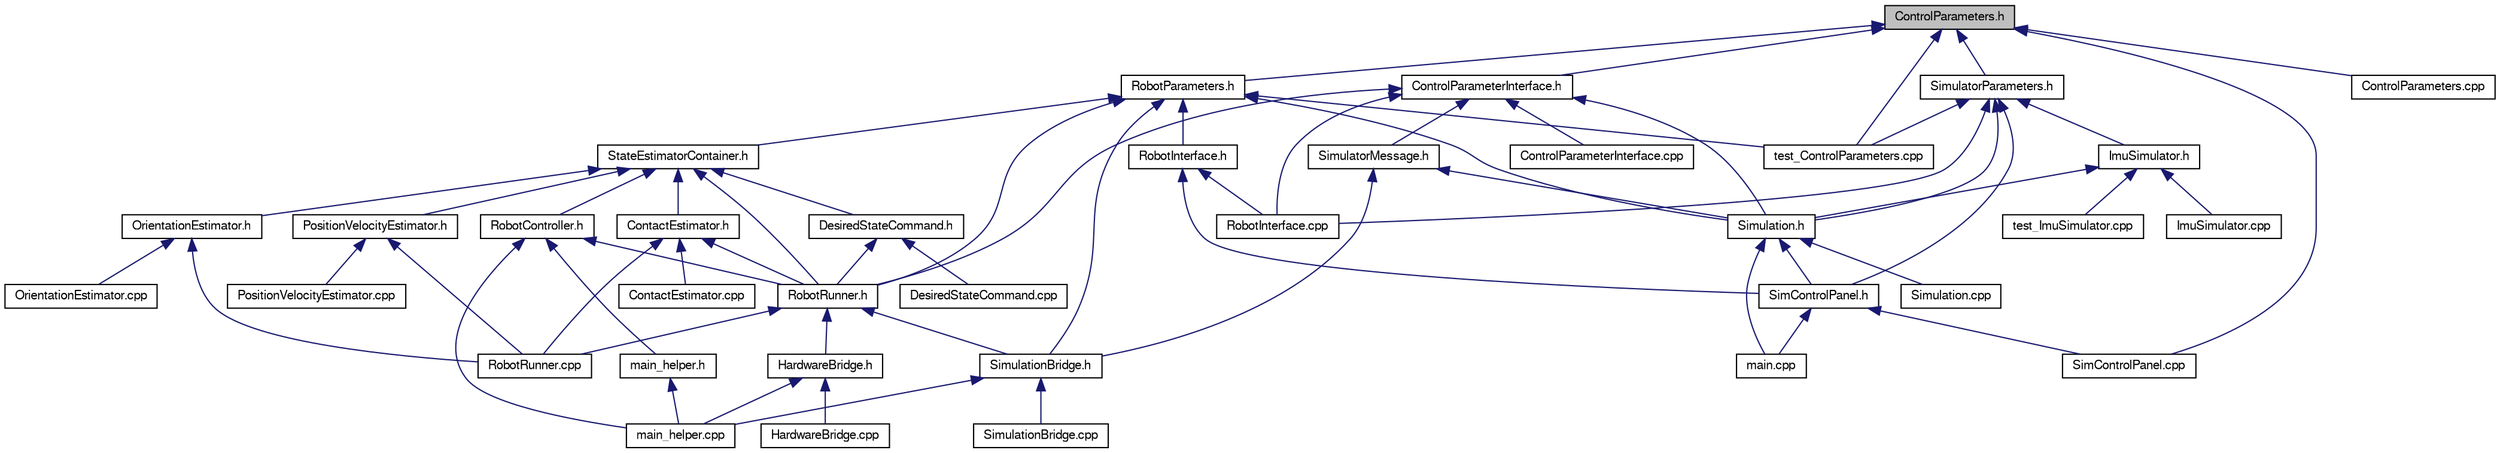 digraph "ControlParameters.h"
{
  edge [fontname="FreeSans",fontsize="10",labelfontname="FreeSans",labelfontsize="10"];
  node [fontname="FreeSans",fontsize="10",shape=record];
  Node1 [label="ControlParameters.h",height=0.2,width=0.4,color="black", fillcolor="grey75", style="filled", fontcolor="black"];
  Node1 -> Node2 [dir="back",color="midnightblue",fontsize="10",style="solid",fontname="FreeSans"];
  Node2 [label="ControlParameterInterface.h",height=0.2,width=0.4,color="black", fillcolor="white", style="filled",URL="$d6/de9/_control_parameter_interface_8h.html",tooltip="Types to allow remote access of control parameters, for use with LCM/Shared memory. "];
  Node2 -> Node3 [dir="back",color="midnightblue",fontsize="10",style="solid",fontname="FreeSans"];
  Node3 [label="SimulatorMessage.h",height=0.2,width=0.4,color="black", fillcolor="white", style="filled",URL="$d1/db1/_simulator_message_8h.html",tooltip="Messages sent to/from the development simulator. "];
  Node3 -> Node4 [dir="back",color="midnightblue",fontsize="10",style="solid",fontname="FreeSans"];
  Node4 [label="SimulationBridge.h",height=0.2,width=0.4,color="black", fillcolor="white", style="filled",URL="$db/d55/_simulation_bridge_8h.html"];
  Node4 -> Node5 [dir="back",color="midnightblue",fontsize="10",style="solid",fontname="FreeSans"];
  Node5 [label="main_helper.cpp",height=0.2,width=0.4,color="black", fillcolor="white", style="filled",URL="$d3/dfa/main__helper_8cpp.html"];
  Node4 -> Node6 [dir="back",color="midnightblue",fontsize="10",style="solid",fontname="FreeSans"];
  Node6 [label="SimulationBridge.cpp",height=0.2,width=0.4,color="black", fillcolor="white", style="filled",URL="$dc/da6/_simulation_bridge_8cpp.html"];
  Node3 -> Node7 [dir="back",color="midnightblue",fontsize="10",style="solid",fontname="FreeSans"];
  Node7 [label="Simulation.h",height=0.2,width=0.4,color="black", fillcolor="white", style="filled",URL="$d2/ded/_simulation_8h.html",tooltip="Main simulation class. "];
  Node7 -> Node8 [dir="back",color="midnightblue",fontsize="10",style="solid",fontname="FreeSans"];
  Node8 [label="SimControlPanel.h",height=0.2,width=0.4,color="black", fillcolor="white", style="filled",URL="$d7/dab/_sim_control_panel_8h.html",tooltip="QT gui for the simulator. "];
  Node8 -> Node9 [dir="back",color="midnightblue",fontsize="10",style="solid",fontname="FreeSans"];
  Node9 [label="main.cpp",height=0.2,width=0.4,color="black", fillcolor="white", style="filled",URL="$df/d0a/main_8cpp.html",tooltip="Main Function for the robot program. "];
  Node8 -> Node10 [dir="back",color="midnightblue",fontsize="10",style="solid",fontname="FreeSans"];
  Node10 [label="SimControlPanel.cpp",height=0.2,width=0.4,color="black", fillcolor="white", style="filled",URL="$d8/dcd/_sim_control_panel_8cpp.html"];
  Node7 -> Node9 [dir="back",color="midnightblue",fontsize="10",style="solid",fontname="FreeSans"];
  Node7 -> Node11 [dir="back",color="midnightblue",fontsize="10",style="solid",fontname="FreeSans"];
  Node11 [label="Simulation.cpp",height=0.2,width=0.4,color="black", fillcolor="white", style="filled",URL="$db/d98/_simulation_8cpp.html"];
  Node2 -> Node12 [dir="back",color="midnightblue",fontsize="10",style="solid",fontname="FreeSans"];
  Node12 [label="ControlParameterInterface.cpp",height=0.2,width=0.4,color="black", fillcolor="white", style="filled",URL="$d9/dd2/_control_parameter_interface_8cpp.html"];
  Node2 -> Node13 [dir="back",color="midnightblue",fontsize="10",style="solid",fontname="FreeSans"];
  Node13 [label="RobotRunner.h",height=0.2,width=0.4,color="black", fillcolor="white", style="filled",URL="$d3/d41/_robot_runner_8h.html",tooltip="Common framework for running robot controllers. This code is a common interface between control code ..."];
  Node13 -> Node14 [dir="back",color="midnightblue",fontsize="10",style="solid",fontname="FreeSans"];
  Node14 [label="HardwareBridge.h",height=0.2,width=0.4,color="black", fillcolor="white", style="filled",URL="$d6/dd5/_hardware_bridge_8h.html",tooltip="Interface between robot code and robot hardware. "];
  Node14 -> Node15 [dir="back",color="midnightblue",fontsize="10",style="solid",fontname="FreeSans"];
  Node15 [label="HardwareBridge.cpp",height=0.2,width=0.4,color="black", fillcolor="white", style="filled",URL="$d9/da0/_hardware_bridge_8cpp.html"];
  Node14 -> Node5 [dir="back",color="midnightblue",fontsize="10",style="solid",fontname="FreeSans"];
  Node13 -> Node4 [dir="back",color="midnightblue",fontsize="10",style="solid",fontname="FreeSans"];
  Node13 -> Node16 [dir="back",color="midnightblue",fontsize="10",style="solid",fontname="FreeSans"];
  Node16 [label="RobotRunner.cpp",height=0.2,width=0.4,color="black", fillcolor="white", style="filled",URL="$db/d28/_robot_runner_8cpp.html"];
  Node2 -> Node7 [dir="back",color="midnightblue",fontsize="10",style="solid",fontname="FreeSans"];
  Node2 -> Node17 [dir="back",color="midnightblue",fontsize="10",style="solid",fontname="FreeSans"];
  Node17 [label="RobotInterface.cpp",height=0.2,width=0.4,color="black", fillcolor="white", style="filled",URL="$dd/d4a/_robot_interface_8cpp.html"];
  Node1 -> Node18 [dir="back",color="midnightblue",fontsize="10",style="solid",fontname="FreeSans"];
  Node18 [label="RobotParameters.h",height=0.2,width=0.4,color="black", fillcolor="white", style="filled",URL="$d9/d53/_robot_parameters_8h.html"];
  Node18 -> Node19 [dir="back",color="midnightblue",fontsize="10",style="solid",fontname="FreeSans"];
  Node19 [label="StateEstimatorContainer.h",height=0.2,width=0.4,color="black", fillcolor="white", style="filled",URL="$d8/d87/_state_estimator_container_8h.html"];
  Node19 -> Node20 [dir="back",color="midnightblue",fontsize="10",style="solid",fontname="FreeSans"];
  Node20 [label="ContactEstimator.h",height=0.2,width=0.4,color="black", fillcolor="white", style="filled",URL="$db/d94/_contact_estimator_8h.html",tooltip="All Contact Estimation Algorithms. "];
  Node20 -> Node21 [dir="back",color="midnightblue",fontsize="10",style="solid",fontname="FreeSans"];
  Node21 [label="ContactEstimator.cpp",height=0.2,width=0.4,color="black", fillcolor="white", style="filled",URL="$d1/dfb/_contact_estimator_8cpp.html",tooltip="All Contact Estimation Algorithms. "];
  Node20 -> Node13 [dir="back",color="midnightblue",fontsize="10",style="solid",fontname="FreeSans"];
  Node20 -> Node16 [dir="back",color="midnightblue",fontsize="10",style="solid",fontname="FreeSans"];
  Node19 -> Node22 [dir="back",color="midnightblue",fontsize="10",style="solid",fontname="FreeSans"];
  Node22 [label="DesiredStateCommand.h",height=0.2,width=0.4,color="black", fillcolor="white", style="filled",URL="$d8/dfc/_desired_state_command_8h.html"];
  Node22 -> Node23 [dir="back",color="midnightblue",fontsize="10",style="solid",fontname="FreeSans"];
  Node23 [label="DesiredStateCommand.cpp",height=0.2,width=0.4,color="black", fillcolor="white", style="filled",URL="$d3/d4e/_desired_state_command_8cpp.html"];
  Node22 -> Node13 [dir="back",color="midnightblue",fontsize="10",style="solid",fontname="FreeSans"];
  Node19 -> Node24 [dir="back",color="midnightblue",fontsize="10",style="solid",fontname="FreeSans"];
  Node24 [label="OrientationEstimator.h",height=0.2,width=0.4,color="black", fillcolor="white", style="filled",URL="$dd/df4/_orientation_estimator_8h.html",tooltip="All Orientation Estimation Algorithms. "];
  Node24 -> Node25 [dir="back",color="midnightblue",fontsize="10",style="solid",fontname="FreeSans"];
  Node25 [label="OrientationEstimator.cpp",height=0.2,width=0.4,color="black", fillcolor="white", style="filled",URL="$d8/d63/_orientation_estimator_8cpp.html"];
  Node24 -> Node16 [dir="back",color="midnightblue",fontsize="10",style="solid",fontname="FreeSans"];
  Node19 -> Node26 [dir="back",color="midnightblue",fontsize="10",style="solid",fontname="FreeSans"];
  Node26 [label="PositionVelocityEstimator.h",height=0.2,width=0.4,color="black", fillcolor="white", style="filled",URL="$df/ddd/_position_velocity_estimator_8h.html",tooltip="All State Estimation Algorithms. "];
  Node26 -> Node27 [dir="back",color="midnightblue",fontsize="10",style="solid",fontname="FreeSans"];
  Node27 [label="PositionVelocityEstimator.cpp",height=0.2,width=0.4,color="black", fillcolor="white", style="filled",URL="$d6/d39/_position_velocity_estimator_8cpp.html"];
  Node26 -> Node16 [dir="back",color="midnightblue",fontsize="10",style="solid",fontname="FreeSans"];
  Node19 -> Node13 [dir="back",color="midnightblue",fontsize="10",style="solid",fontname="FreeSans"];
  Node19 -> Node28 [dir="back",color="midnightblue",fontsize="10",style="solid",fontname="FreeSans"];
  Node28 [label="RobotController.h",height=0.2,width=0.4,color="black", fillcolor="white", style="filled",URL="$d3/dff/_robot_controller_8h.html"];
  Node28 -> Node13 [dir="back",color="midnightblue",fontsize="10",style="solid",fontname="FreeSans"];
  Node28 -> Node29 [dir="back",color="midnightblue",fontsize="10",style="solid",fontname="FreeSans"];
  Node29 [label="main_helper.h",height=0.2,width=0.4,color="black", fillcolor="white", style="filled",URL="$d6/da5/main__helper_8h.html"];
  Node29 -> Node5 [dir="back",color="midnightblue",fontsize="10",style="solid",fontname="FreeSans"];
  Node28 -> Node5 [dir="back",color="midnightblue",fontsize="10",style="solid",fontname="FreeSans"];
  Node18 -> Node30 [dir="back",color="midnightblue",fontsize="10",style="solid",fontname="FreeSans"];
  Node30 [label="test_ControlParameters.cpp",height=0.2,width=0.4,color="black", fillcolor="white", style="filled",URL="$db/d74/test___control_parameters_8cpp.html"];
  Node18 -> Node13 [dir="back",color="midnightblue",fontsize="10",style="solid",fontname="FreeSans"];
  Node18 -> Node4 [dir="back",color="midnightblue",fontsize="10",style="solid",fontname="FreeSans"];
  Node18 -> Node31 [dir="back",color="midnightblue",fontsize="10",style="solid",fontname="FreeSans"];
  Node31 [label="RobotInterface.h",height=0.2,width=0.4,color="black", fillcolor="white", style="filled",URL="$d4/df6/_robot_interface_8h.html",tooltip="Interface between simulator and hardware using LCM. "];
  Node31 -> Node8 [dir="back",color="midnightblue",fontsize="10",style="solid",fontname="FreeSans"];
  Node31 -> Node17 [dir="back",color="midnightblue",fontsize="10",style="solid",fontname="FreeSans"];
  Node18 -> Node7 [dir="back",color="midnightblue",fontsize="10",style="solid",fontname="FreeSans"];
  Node1 -> Node32 [dir="back",color="midnightblue",fontsize="10",style="solid",fontname="FreeSans"];
  Node32 [label="SimulatorParameters.h",height=0.2,width=0.4,color="black", fillcolor="white", style="filled",URL="$d2/dc1/_simulator_parameters_8h.html"];
  Node32 -> Node33 [dir="back",color="midnightblue",fontsize="10",style="solid",fontname="FreeSans"];
  Node33 [label="ImuSimulator.h",height=0.2,width=0.4,color="black", fillcolor="white", style="filled",URL="$d2/da4/_imu_simulator_8h.html",tooltip="Simulated IMU. "];
  Node33 -> Node34 [dir="back",color="midnightblue",fontsize="10",style="solid",fontname="FreeSans"];
  Node34 [label="ImuSimulator.cpp",height=0.2,width=0.4,color="black", fillcolor="white", style="filled",URL="$d3/d6a/_imu_simulator_8cpp.html"];
  Node33 -> Node35 [dir="back",color="midnightblue",fontsize="10",style="solid",fontname="FreeSans"];
  Node35 [label="test_ImuSimulator.cpp",height=0.2,width=0.4,color="black", fillcolor="white", style="filled",URL="$d9/d1d/test___imu_simulator_8cpp.html"];
  Node33 -> Node7 [dir="back",color="midnightblue",fontsize="10",style="solid",fontname="FreeSans"];
  Node32 -> Node30 [dir="back",color="midnightblue",fontsize="10",style="solid",fontname="FreeSans"];
  Node32 -> Node8 [dir="back",color="midnightblue",fontsize="10",style="solid",fontname="FreeSans"];
  Node32 -> Node7 [dir="back",color="midnightblue",fontsize="10",style="solid",fontname="FreeSans"];
  Node32 -> Node17 [dir="back",color="midnightblue",fontsize="10",style="solid",fontname="FreeSans"];
  Node1 -> Node36 [dir="back",color="midnightblue",fontsize="10",style="solid",fontname="FreeSans"];
  Node36 [label="ControlParameters.cpp",height=0.2,width=0.4,color="black", fillcolor="white", style="filled",URL="$d5/d90/_control_parameters_8cpp.html",tooltip="Interface to set gains/control parameters for simulator and robot These are designed to be updated in..."];
  Node1 -> Node30 [dir="back",color="midnightblue",fontsize="10",style="solid",fontname="FreeSans"];
  Node1 -> Node10 [dir="back",color="midnightblue",fontsize="10",style="solid",fontname="FreeSans"];
}
